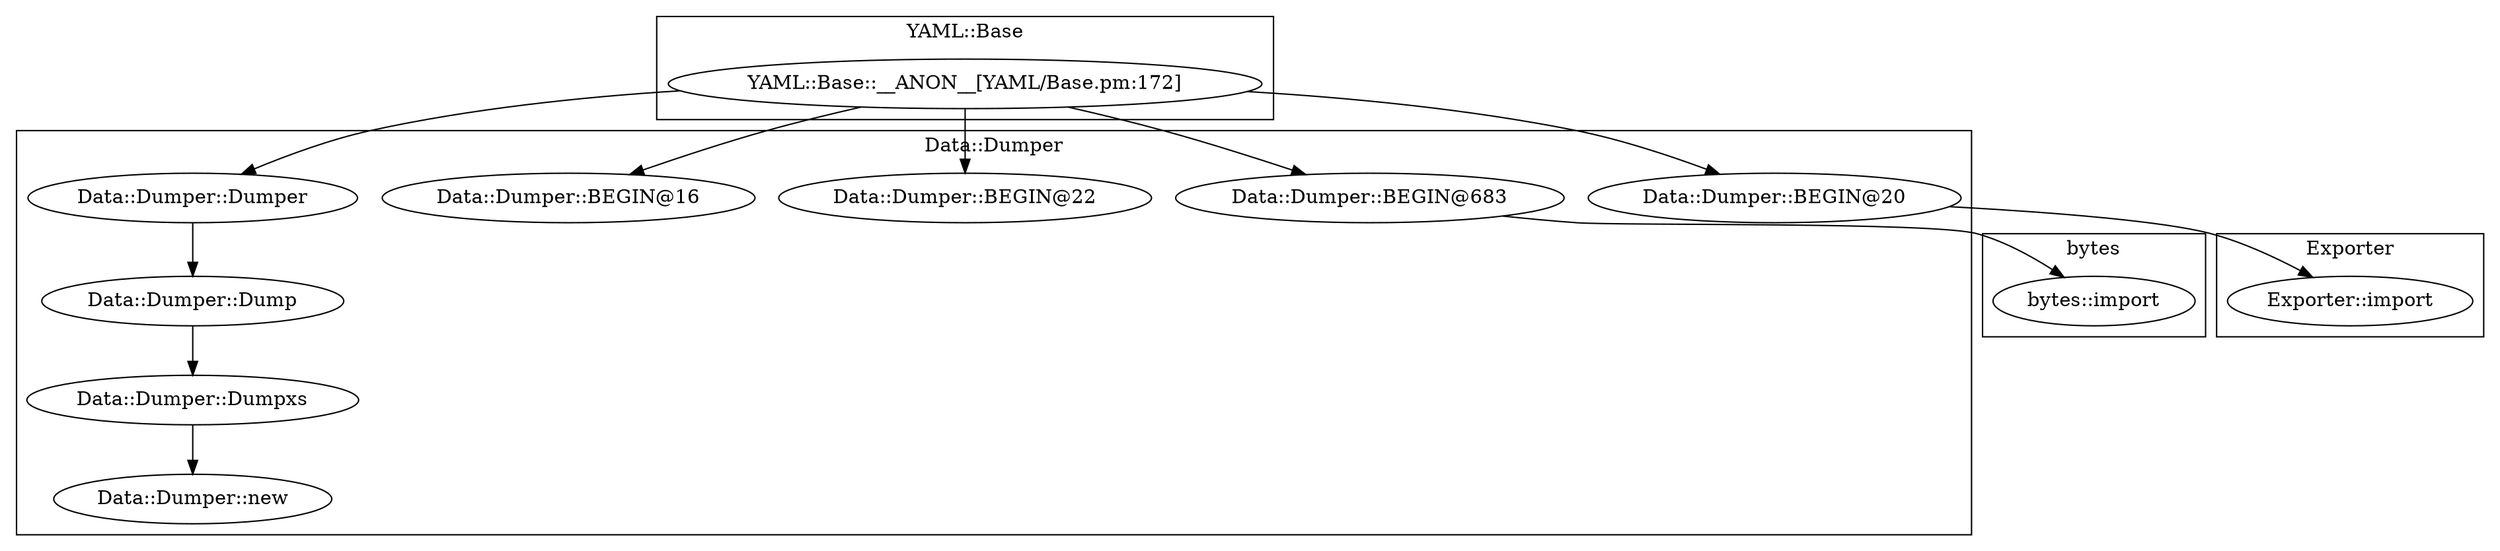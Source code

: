 digraph {
graph [overlap=false]
subgraph cluster_YAML_Base {
	label="YAML::Base";
	"YAML::Base::__ANON__[YAML/Base.pm:172]";
}
subgraph cluster_Data_Dumper {
	label="Data::Dumper";
	"Data::Dumper::Dump";
	"Data::Dumper::BEGIN@683";
	"Data::Dumper::Dumper";
	"Data::Dumper::BEGIN@22";
	"Data::Dumper::BEGIN@16";
	"Data::Dumper::new";
	"Data::Dumper::Dumpxs";
	"Data::Dumper::BEGIN@20";
}
subgraph cluster_bytes {
	label="bytes";
	"bytes::import";
}
subgraph cluster_Exporter {
	label="Exporter";
	"Exporter::import";
}
"YAML::Base::__ANON__[YAML/Base.pm:172]" -> "Data::Dumper::Dumper";
"YAML::Base::__ANON__[YAML/Base.pm:172]" -> "Data::Dumper::BEGIN@22";
"Data::Dumper::BEGIN@683" -> "bytes::import";
"Data::Dumper::BEGIN@20" -> "Exporter::import";
"Data::Dumper::Dump" -> "Data::Dumper::Dumpxs";
"YAML::Base::__ANON__[YAML/Base.pm:172]" -> "Data::Dumper::BEGIN@16";
"Data::Dumper::Dumpxs" -> "Data::Dumper::new";
"YAML::Base::__ANON__[YAML/Base.pm:172]" -> "Data::Dumper::BEGIN@683";
"YAML::Base::__ANON__[YAML/Base.pm:172]" -> "Data::Dumper::BEGIN@20";
"Data::Dumper::Dumper" -> "Data::Dumper::Dump";
}
